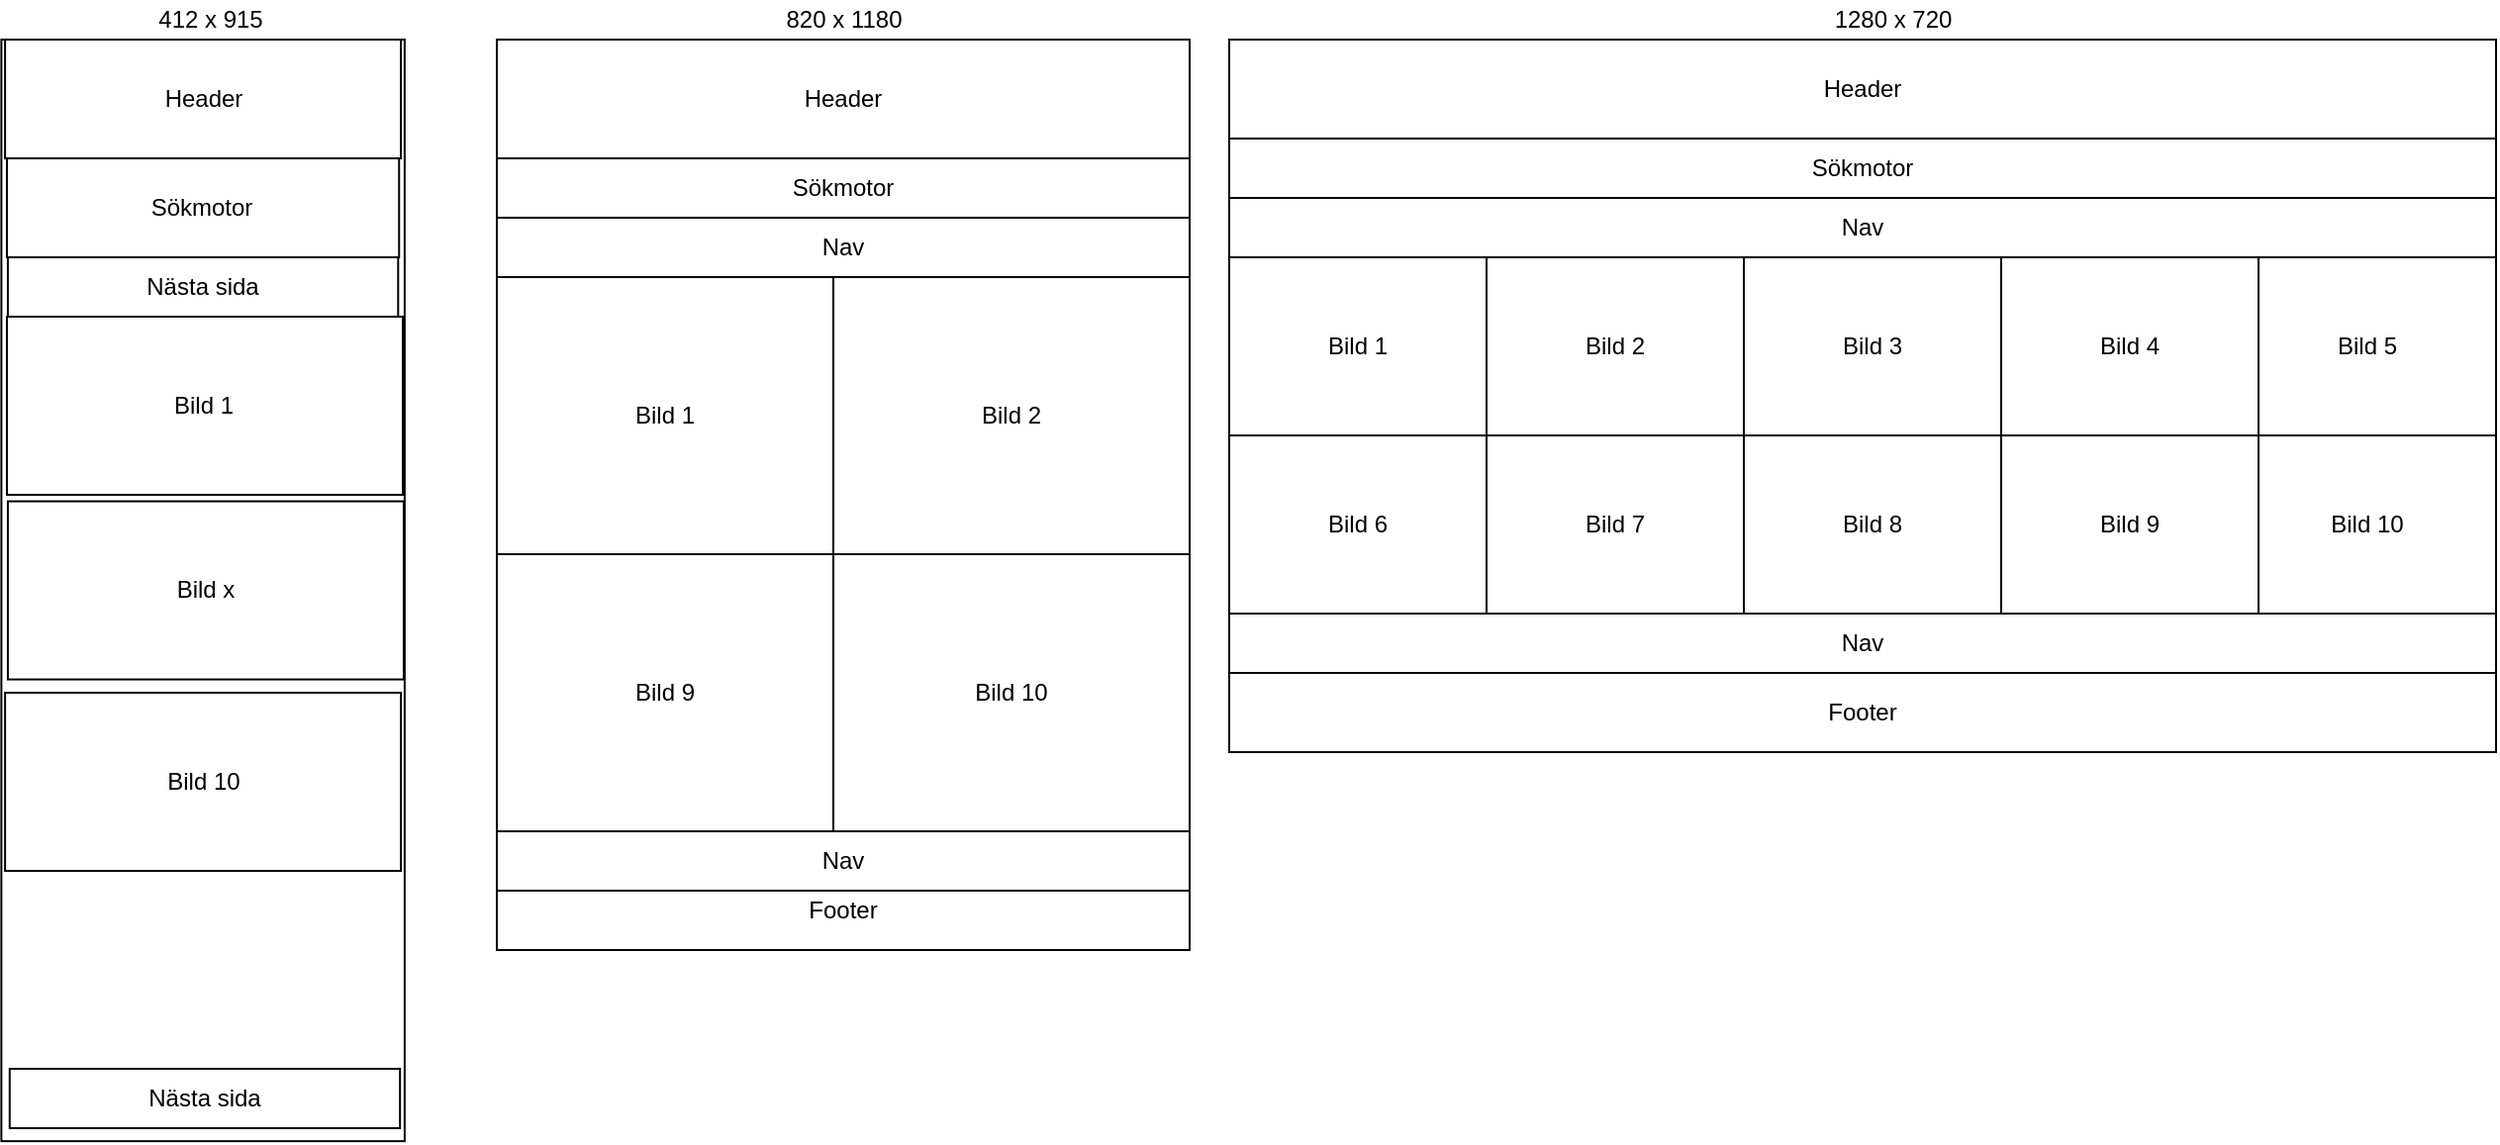<mxfile version="16.5.1" type="device"><diagram id="52LrYHI_SBZHDEwqSdMi" name="Sida-1"><mxGraphModel dx="782" dy="539" grid="1" gridSize="10" guides="1" tooltips="1" connect="1" arrows="1" fold="1" page="1" pageScale="1" pageWidth="827" pageHeight="1169" math="0" shadow="0"><root><mxCell id="0"/><mxCell id="1" parent="0"/><mxCell id="95KljtkdL2nN_t_fX-2F-14" value="" style="group" parent="1" vertex="1" connectable="0"><mxGeometry x="9.685" y="20" width="390.32" height="556.565" as="geometry"/></mxCell><mxCell id="PInqOQUSsipygdjYdtSt-3" value="" style="group" vertex="1" connectable="0" parent="95KljtkdL2nN_t_fX-2F-14"><mxGeometry x="0.005" width="203.75" height="556.565" as="geometry"/></mxCell><mxCell id="95KljtkdL2nN_t_fX-2F-2" value="" style="rounded=0;whiteSpace=wrap;html=1;rotation=90;" parent="PInqOQUSsipygdjYdtSt-3" vertex="1"><mxGeometry x="-176.405" y="176.41" width="556.56" height="203.75" as="geometry"/></mxCell><mxCell id="95KljtkdL2nN_t_fX-2F-3" value="Header" style="rounded=0;whiteSpace=wrap;html=1;" parent="PInqOQUSsipygdjYdtSt-3" vertex="1"><mxGeometry x="1.87" width="200" height="60" as="geometry"/></mxCell><mxCell id="z5LKfw5hmV-S_x8PT4Ox-3" value="" style="group" parent="PInqOQUSsipygdjYdtSt-3" vertex="1" connectable="0"><mxGeometry x="0.925" y="60" width="201.88" height="490" as="geometry"/></mxCell><mxCell id="95KljtkdL2nN_t_fX-2F-5" value="Sökmotor" style="rounded=0;whiteSpace=wrap;html=1;" parent="z5LKfw5hmV-S_x8PT4Ox-3" vertex="1"><mxGeometry x="1.88" width="198.12" height="50" as="geometry"/></mxCell><mxCell id="95KljtkdL2nN_t_fX-2F-13" value="Nästa sida" style="rounded=0;whiteSpace=wrap;html=1;" parent="z5LKfw5hmV-S_x8PT4Ox-3" vertex="1"><mxGeometry x="3.285" y="460" width="197.18" height="30" as="geometry"/></mxCell><mxCell id="95KljtkdL2nN_t_fX-2F-6" value="Nästa sida" style="rounded=0;whiteSpace=wrap;html=1;" parent="PInqOQUSsipygdjYdtSt-3" vertex="1"><mxGeometry x="3.28" y="110" width="197.18" height="30" as="geometry"/></mxCell><mxCell id="z5LKfw5hmV-S_x8PT4Ox-2" value="Bild 1" style="rounded=0;whiteSpace=wrap;html=1;" parent="PInqOQUSsipygdjYdtSt-3" vertex="1"><mxGeometry x="2.805" y="140" width="200" height="90" as="geometry"/></mxCell><mxCell id="95KljtkdL2nN_t_fX-2F-9" value="Bild x" style="rounded=0;whiteSpace=wrap;html=1;" parent="PInqOQUSsipygdjYdtSt-3" vertex="1"><mxGeometry x="3.285" y="233.28" width="200" height="90" as="geometry"/></mxCell><mxCell id="95KljtkdL2nN_t_fX-2F-12" value="Bild 10" style="rounded=0;whiteSpace=wrap;html=1;" parent="PInqOQUSsipygdjYdtSt-3" vertex="1"><mxGeometry x="1.875" y="330" width="200" height="90" as="geometry"/></mxCell><mxCell id="95KljtkdL2nN_t_fX-2F-16" value="412 x 915" style="text;html=1;align=center;verticalAlign=middle;resizable=0;points=[];autosize=1;strokeColor=none;fillColor=none;" parent="1" vertex="1"><mxGeometry x="80" width="70" height="20" as="geometry"/></mxCell><mxCell id="95KljtkdL2nN_t_fX-2F-18" value="820 x 1180" style="text;html=1;align=center;verticalAlign=middle;resizable=0;points=[];autosize=1;strokeColor=none;fillColor=none;" parent="1" vertex="1"><mxGeometry x="400" width="70" height="20" as="geometry"/></mxCell><mxCell id="95KljtkdL2nN_t_fX-2F-19" value="1280 x 720" style="text;html=1;align=center;verticalAlign=middle;resizable=0;points=[];autosize=1;strokeColor=none;fillColor=none;" parent="1" vertex="1"><mxGeometry x="930" width="70" height="20" as="geometry"/></mxCell><mxCell id="95KljtkdL2nN_t_fX-2F-56" value="" style="rounded=0;whiteSpace=wrap;html=1;" parent="1" vertex="1"><mxGeometry x="630" y="20" width="640" height="360" as="geometry"/></mxCell><mxCell id="95KljtkdL2nN_t_fX-2F-59" value="" style="group" parent="1" vertex="1" connectable="0"><mxGeometry x="260" y="20" width="350" height="460" as="geometry"/></mxCell><mxCell id="95KljtkdL2nN_t_fX-2F-15" value="" style="rounded=0;whiteSpace=wrap;html=1;" parent="95KljtkdL2nN_t_fX-2F-59" vertex="1"><mxGeometry width="350" height="460" as="geometry"/></mxCell><mxCell id="95KljtkdL2nN_t_fX-2F-44" value="Header&lt;br&gt;" style="rounded=0;whiteSpace=wrap;html=1;" parent="95KljtkdL2nN_t_fX-2F-59" vertex="1"><mxGeometry width="350" height="60" as="geometry"/></mxCell><mxCell id="95KljtkdL2nN_t_fX-2F-45" value="Bild 2" style="rounded=0;whiteSpace=wrap;html=1;" parent="95KljtkdL2nN_t_fX-2F-59" vertex="1"><mxGeometry x="170" y="120" width="180" height="140" as="geometry"/></mxCell><mxCell id="95KljtkdL2nN_t_fX-2F-46" value="Bild 1" style="rounded=0;whiteSpace=wrap;html=1;" parent="95KljtkdL2nN_t_fX-2F-59" vertex="1"><mxGeometry y="120" width="170" height="140" as="geometry"/></mxCell><mxCell id="95KljtkdL2nN_t_fX-2F-53" value="Bild 9" style="rounded=0;whiteSpace=wrap;html=1;" parent="95KljtkdL2nN_t_fX-2F-59" vertex="1"><mxGeometry y="260" width="170" height="140" as="geometry"/></mxCell><mxCell id="95KljtkdL2nN_t_fX-2F-54" value="Bild 10" style="rounded=0;whiteSpace=wrap;html=1;" parent="95KljtkdL2nN_t_fX-2F-59" vertex="1"><mxGeometry x="170" y="260" width="180" height="140" as="geometry"/></mxCell><mxCell id="95KljtkdL2nN_t_fX-2F-55" value="Footer" style="rounded=0;whiteSpace=wrap;html=1;" parent="95KljtkdL2nN_t_fX-2F-59" vertex="1"><mxGeometry y="420" width="350" height="40" as="geometry"/></mxCell><mxCell id="z5LKfw5hmV-S_x8PT4Ox-4" value="Sökmotor&lt;br&gt;" style="rounded=0;whiteSpace=wrap;html=1;" parent="95KljtkdL2nN_t_fX-2F-59" vertex="1"><mxGeometry y="60" width="350" height="30" as="geometry"/></mxCell><mxCell id="PInqOQUSsipygdjYdtSt-1" value="Nav" style="rounded=0;whiteSpace=wrap;html=1;" vertex="1" parent="95KljtkdL2nN_t_fX-2F-59"><mxGeometry y="90" width="350" height="30" as="geometry"/></mxCell><mxCell id="PInqOQUSsipygdjYdtSt-2" value="Nav" style="rounded=0;whiteSpace=wrap;html=1;" vertex="1" parent="95KljtkdL2nN_t_fX-2F-59"><mxGeometry y="400" width="350" height="30" as="geometry"/></mxCell><mxCell id="95KljtkdL2nN_t_fX-2F-78" value="Header" style="rounded=0;whiteSpace=wrap;html=1;" parent="1" vertex="1"><mxGeometry x="630" y="20" width="640" height="50" as="geometry"/></mxCell><mxCell id="PInqOQUSsipygdjYdtSt-4" value="Sökmotor&lt;br&gt;" style="rounded=0;whiteSpace=wrap;html=1;" vertex="1" parent="1"><mxGeometry x="630" y="70" width="640" height="30" as="geometry"/></mxCell><mxCell id="PInqOQUSsipygdjYdtSt-5" value="Nav" style="rounded=0;whiteSpace=wrap;html=1;" vertex="1" parent="1"><mxGeometry x="630" y="100" width="640" height="30" as="geometry"/></mxCell><mxCell id="PInqOQUSsipygdjYdtSt-6" value="Nav" style="rounded=0;whiteSpace=wrap;html=1;" vertex="1" parent="1"><mxGeometry x="630" y="310" width="640" height="30" as="geometry"/></mxCell><mxCell id="PInqOQUSsipygdjYdtSt-7" value="Footer" style="rounded=0;whiteSpace=wrap;html=1;" vertex="1" parent="1"><mxGeometry x="630" y="340" width="640" height="40" as="geometry"/></mxCell><mxCell id="PInqOQUSsipygdjYdtSt-8" value="Bild 2" style="rounded=0;whiteSpace=wrap;html=1;" vertex="1" parent="1"><mxGeometry x="630" y="130" width="130" height="90" as="geometry"/></mxCell><mxCell id="PInqOQUSsipygdjYdtSt-16" value="Bild 2" style="rounded=0;whiteSpace=wrap;html=1;" vertex="1" parent="1"><mxGeometry x="760" y="130" width="130" height="90" as="geometry"/></mxCell><mxCell id="PInqOQUSsipygdjYdtSt-17" value="Bild 2" style="rounded=0;whiteSpace=wrap;html=1;" vertex="1" parent="1"><mxGeometry x="890" y="130" width="130" height="90" as="geometry"/></mxCell><mxCell id="PInqOQUSsipygdjYdtSt-18" value="Bild 2" style="rounded=0;whiteSpace=wrap;html=1;" vertex="1" parent="1"><mxGeometry x="1020" y="130" width="130" height="90" as="geometry"/></mxCell><mxCell id="PInqOQUSsipygdjYdtSt-19" value="Bild 5" style="rounded=0;whiteSpace=wrap;html=1;" vertex="1" parent="1"><mxGeometry x="1140" y="130" width="130" height="90" as="geometry"/></mxCell><mxCell id="PInqOQUSsipygdjYdtSt-20" value="Bild 1" style="rounded=0;whiteSpace=wrap;html=1;" vertex="1" parent="1"><mxGeometry x="630" y="130" width="130" height="90" as="geometry"/></mxCell><mxCell id="PInqOQUSsipygdjYdtSt-21" value="Bild 2" style="rounded=0;whiteSpace=wrap;html=1;" vertex="1" parent="1"><mxGeometry x="760" y="130" width="130" height="90" as="geometry"/></mxCell><mxCell id="PInqOQUSsipygdjYdtSt-22" value="Bild 3" style="rounded=0;whiteSpace=wrap;html=1;" vertex="1" parent="1"><mxGeometry x="890" y="130" width="130" height="90" as="geometry"/></mxCell><mxCell id="PInqOQUSsipygdjYdtSt-23" value="Bild 4" style="rounded=0;whiteSpace=wrap;html=1;" vertex="1" parent="1"><mxGeometry x="1020" y="130" width="130" height="90" as="geometry"/></mxCell><mxCell id="PInqOQUSsipygdjYdtSt-24" value="Bild 10" style="rounded=0;whiteSpace=wrap;html=1;" vertex="1" parent="1"><mxGeometry x="1140" y="220" width="130" height="90" as="geometry"/></mxCell><mxCell id="PInqOQUSsipygdjYdtSt-25" value="Bild 6" style="rounded=0;whiteSpace=wrap;html=1;" vertex="1" parent="1"><mxGeometry x="630" y="220" width="130" height="90" as="geometry"/></mxCell><mxCell id="PInqOQUSsipygdjYdtSt-26" value="Bild 7" style="rounded=0;whiteSpace=wrap;html=1;" vertex="1" parent="1"><mxGeometry x="760" y="220" width="130" height="90" as="geometry"/></mxCell><mxCell id="PInqOQUSsipygdjYdtSt-27" value="Bild 8" style="rounded=0;whiteSpace=wrap;html=1;" vertex="1" parent="1"><mxGeometry x="890" y="220" width="130" height="90" as="geometry"/></mxCell><mxCell id="PInqOQUSsipygdjYdtSt-28" value="Bild 9" style="rounded=0;whiteSpace=wrap;html=1;" vertex="1" parent="1"><mxGeometry x="1020" y="220" width="130" height="90" as="geometry"/></mxCell></root></mxGraphModel></diagram></mxfile>